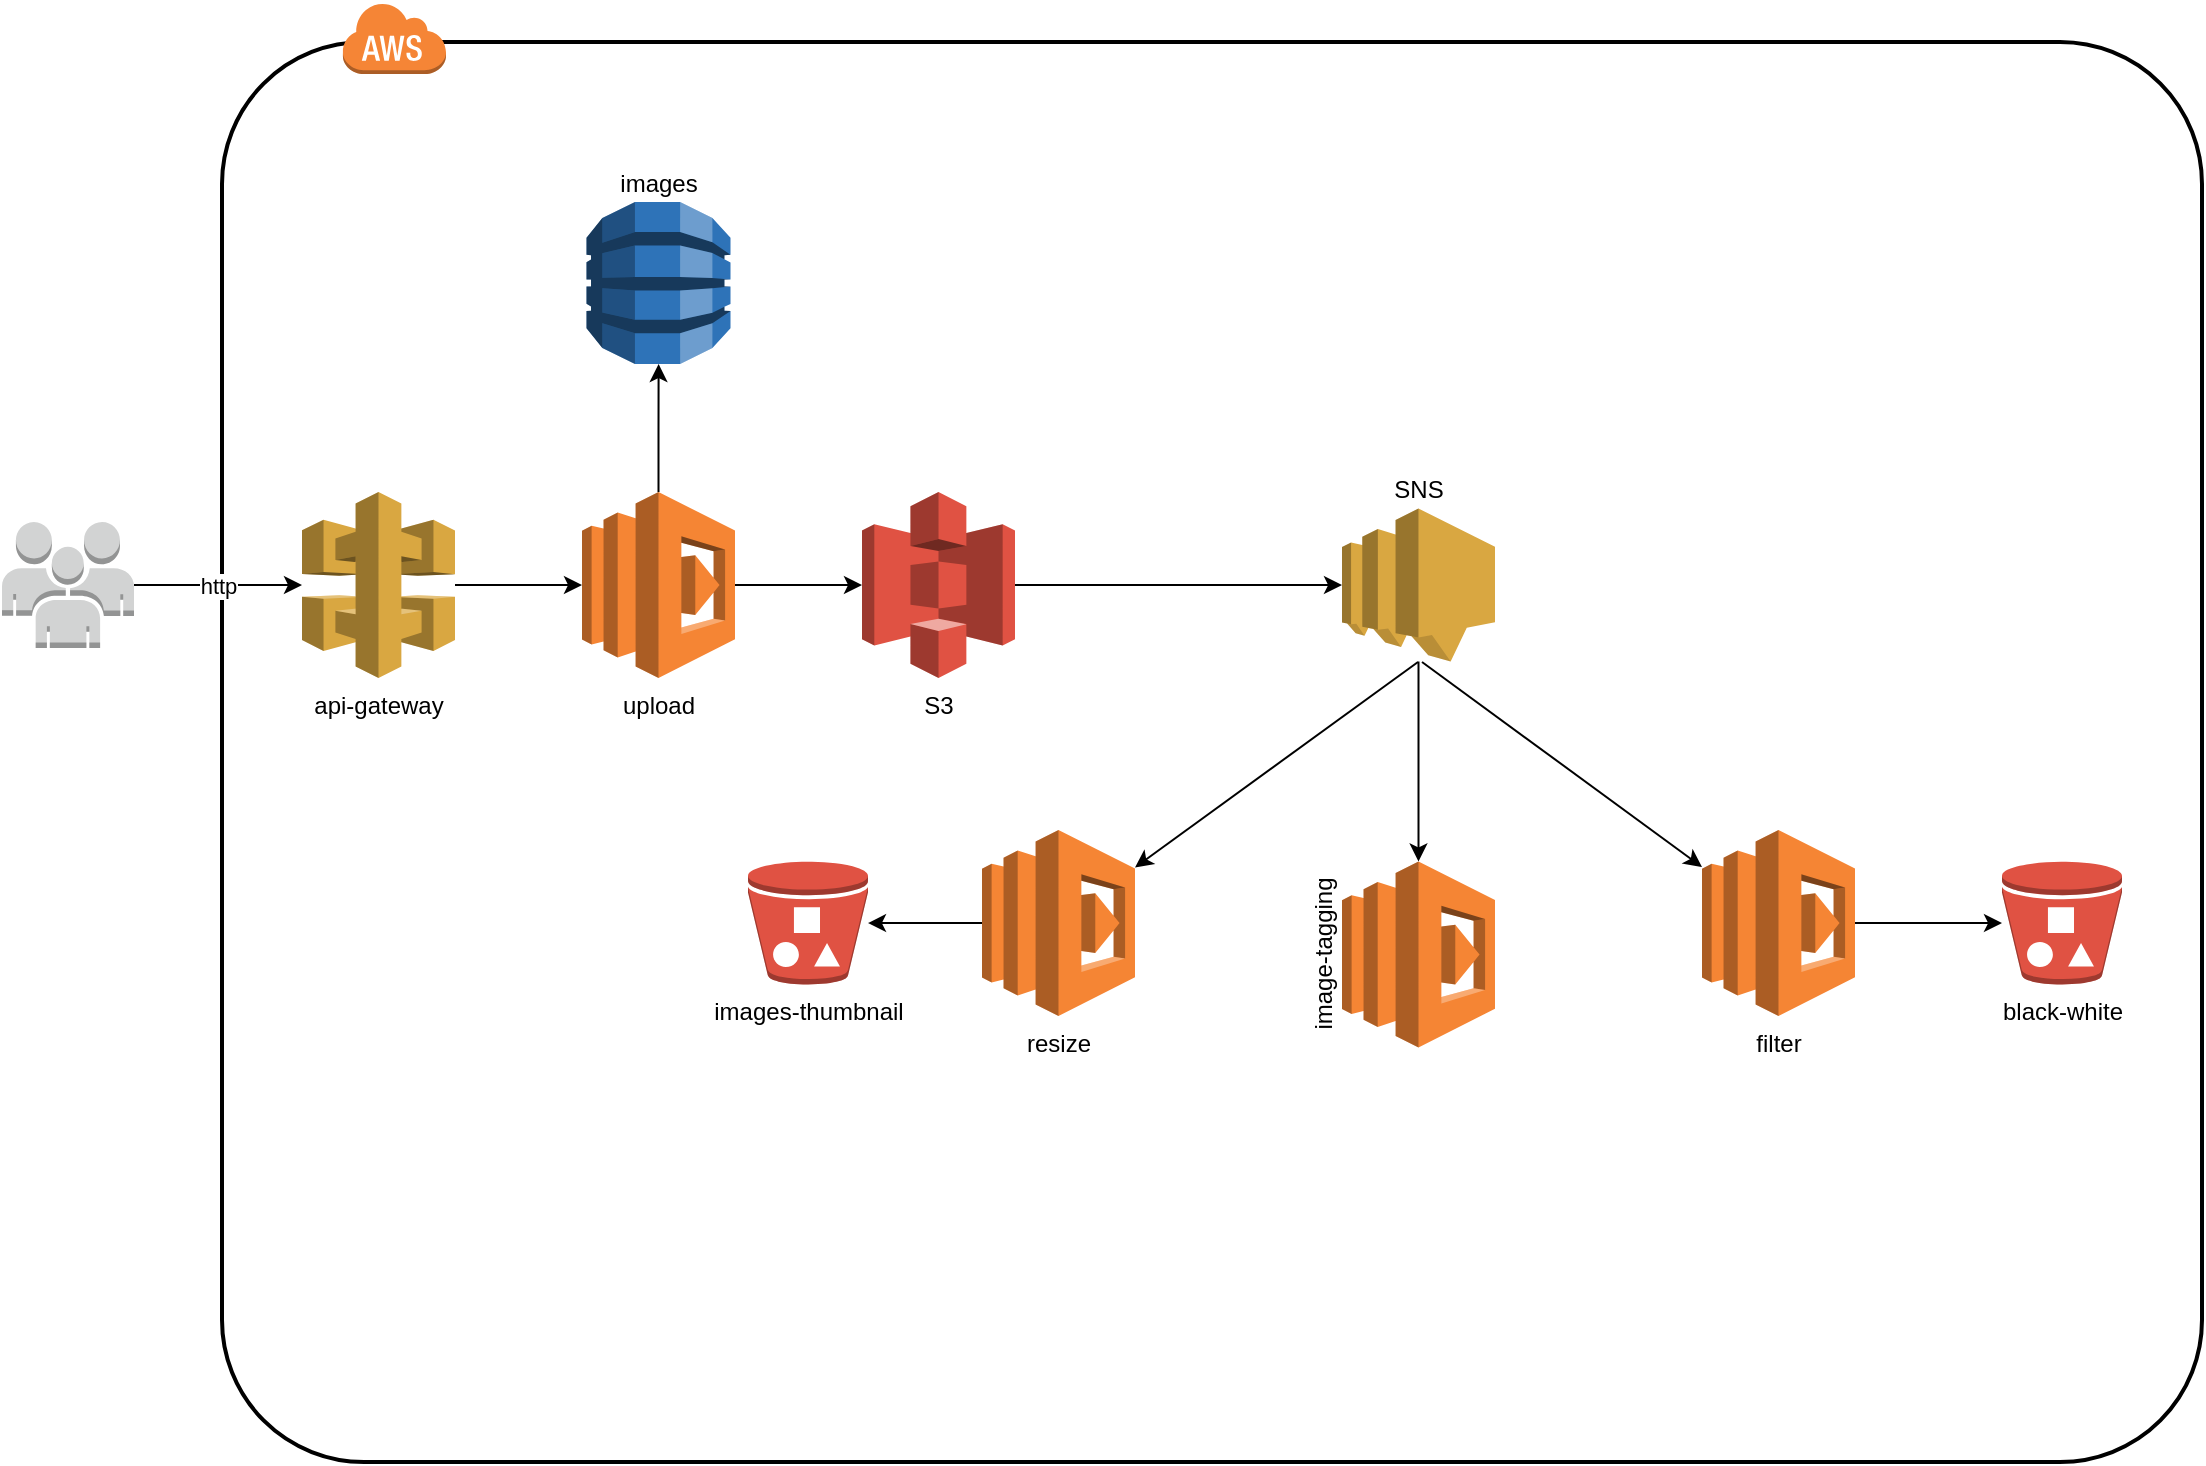 <mxfile version="13.7.7" type="github">
  <diagram id="-aYQQh7Q-vn97vLsy4oJ" name="nano-services-aws">
    <mxGraphModel dx="2946" dy="2238" grid="1" gridSize="10" guides="1" tooltips="1" connect="1" arrows="1" fold="1" page="1" pageScale="1" pageWidth="827" pageHeight="1169" math="0" shadow="0">
      <root>
        <mxCell id="0" />
        <mxCell id="1" parent="0" />
        <mxCell id="fvEfDdR4gYLFLSwETRCg-6" value="" style="rounded=1;arcSize=10;dashed=0;fillColor=none;gradientColor=none;strokeWidth=2;" parent="1" vertex="1">
          <mxGeometry x="150" y="-1070" width="990" height="710" as="geometry" />
        </mxCell>
        <mxCell id="fvEfDdR4gYLFLSwETRCg-4" value="http" style="edgeStyle=orthogonalEdgeStyle;rounded=0;orthogonalLoop=1;jettySize=auto;html=1;" parent="1" source="fvEfDdR4gYLFLSwETRCg-2" target="fvEfDdR4gYLFLSwETRCg-3" edge="1">
          <mxGeometry relative="1" as="geometry" />
        </mxCell>
        <mxCell id="fvEfDdR4gYLFLSwETRCg-2" value="" style="outlineConnect=0;dashed=0;verticalLabelPosition=bottom;verticalAlign=top;align=center;html=1;shape=mxgraph.aws3.users;fillColor=#D2D3D3;gradientColor=none;" parent="1" vertex="1">
          <mxGeometry x="40" y="-830" width="66" height="63" as="geometry" />
        </mxCell>
        <mxCell id="fvEfDdR4gYLFLSwETRCg-10" value="" style="edgeStyle=orthogonalEdgeStyle;rounded=0;orthogonalLoop=1;jettySize=auto;html=1;" parent="1" source="fvEfDdR4gYLFLSwETRCg-3" target="fvEfDdR4gYLFLSwETRCg-9" edge="1">
          <mxGeometry relative="1" as="geometry" />
        </mxCell>
        <mxCell id="fvEfDdR4gYLFLSwETRCg-3" value="api-gateway" style="outlineConnect=0;dashed=0;verticalLabelPosition=bottom;verticalAlign=top;align=center;html=1;shape=mxgraph.aws3.api_gateway;fillColor=#D9A741;gradientColor=none;" parent="1" vertex="1">
          <mxGeometry x="190" y="-845" width="76.5" height="93" as="geometry" />
        </mxCell>
        <mxCell id="fvEfDdR4gYLFLSwETRCg-5" value="images&lt;br&gt;" style="outlineConnect=0;dashed=0;verticalLabelPosition=top;verticalAlign=bottom;align=center;html=1;shape=mxgraph.aws3.dynamo_db;fillColor=#2E73B8;gradientColor=none;labelPosition=center;" parent="1" vertex="1">
          <mxGeometry x="332.25" y="-990" width="72" height="81" as="geometry" />
        </mxCell>
        <mxCell id="fvEfDdR4gYLFLSwETRCg-7" value="" style="dashed=0;html=1;shape=mxgraph.aws3.cloud;fillColor=#F58536;gradientColor=none;dashed=0;" parent="1" vertex="1">
          <mxGeometry x="210" y="-1090" width="52" height="36" as="geometry" />
        </mxCell>
        <mxCell id="fvEfDdR4gYLFLSwETRCg-11" value="" style="edgeStyle=orthogonalEdgeStyle;rounded=0;orthogonalLoop=1;jettySize=auto;html=1;" parent="1" source="fvEfDdR4gYLFLSwETRCg-9" target="fvEfDdR4gYLFLSwETRCg-5" edge="1">
          <mxGeometry relative="1" as="geometry" />
        </mxCell>
        <mxCell id="sPhgY0AEAjm4lCVbR1a6-2" value="" style="edgeStyle=orthogonalEdgeStyle;rounded=0;orthogonalLoop=1;jettySize=auto;html=1;" edge="1" parent="1" source="fvEfDdR4gYLFLSwETRCg-9" target="sPhgY0AEAjm4lCVbR1a6-1">
          <mxGeometry relative="1" as="geometry" />
        </mxCell>
        <mxCell id="fvEfDdR4gYLFLSwETRCg-9" value="upload" style="outlineConnect=0;dashed=0;verticalLabelPosition=bottom;verticalAlign=top;align=center;html=1;shape=mxgraph.aws3.lambda;fillColor=#F58534;gradientColor=none;" parent="1" vertex="1">
          <mxGeometry x="330" y="-845" width="76.5" height="93" as="geometry" />
        </mxCell>
        <mxCell id="sPhgY0AEAjm4lCVbR1a6-4" value="" style="edgeStyle=orthogonalEdgeStyle;rounded=0;orthogonalLoop=1;jettySize=auto;html=1;" edge="1" parent="1" source="sPhgY0AEAjm4lCVbR1a6-1" target="sPhgY0AEAjm4lCVbR1a6-3">
          <mxGeometry relative="1" as="geometry" />
        </mxCell>
        <mxCell id="sPhgY0AEAjm4lCVbR1a6-1" value="S3&lt;br&gt;" style="outlineConnect=0;dashed=0;verticalLabelPosition=bottom;verticalAlign=top;align=center;html=1;shape=mxgraph.aws3.s3;fillColor=#E05243;gradientColor=none;" vertex="1" parent="1">
          <mxGeometry x="470" y="-845" width="76.5" height="93" as="geometry" />
        </mxCell>
        <mxCell id="sPhgY0AEAjm4lCVbR1a6-3" value="SNS" style="outlineConnect=0;dashed=0;verticalLabelPosition=top;verticalAlign=bottom;align=center;html=1;shape=mxgraph.aws3.sns;fillColor=#D9A741;gradientColor=none;labelPosition=center;" vertex="1" parent="1">
          <mxGeometry x="710" y="-836.75" width="76.5" height="76.5" as="geometry" />
        </mxCell>
        <mxCell id="sPhgY0AEAjm4lCVbR1a6-5" value="images-thumbnail" style="outlineConnect=0;dashed=0;verticalLabelPosition=bottom;verticalAlign=top;align=center;html=1;shape=mxgraph.aws3.bucket_with_objects;fillColor=#E05243;gradientColor=none;" vertex="1" parent="1">
          <mxGeometry x="413" y="-660.25" width="60" height="61.5" as="geometry" />
        </mxCell>
        <mxCell id="sPhgY0AEAjm4lCVbR1a6-10" value="" style="edgeStyle=orthogonalEdgeStyle;rounded=0;orthogonalLoop=1;jettySize=auto;html=1;" edge="1" parent="1" source="sPhgY0AEAjm4lCVbR1a6-9" target="sPhgY0AEAjm4lCVbR1a6-5">
          <mxGeometry relative="1" as="geometry" />
        </mxCell>
        <mxCell id="sPhgY0AEAjm4lCVbR1a6-9" value="resize" style="outlineConnect=0;dashed=0;verticalLabelPosition=bottom;verticalAlign=top;align=center;html=1;shape=mxgraph.aws3.lambda;fillColor=#F58534;gradientColor=none;" vertex="1" parent="1">
          <mxGeometry x="530" y="-676" width="76.5" height="93" as="geometry" />
        </mxCell>
        <mxCell id="sPhgY0AEAjm4lCVbR1a6-11" value="image-tagging" style="outlineConnect=0;dashed=0;verticalLabelPosition=middle;verticalAlign=bottom;align=center;html=1;shape=mxgraph.aws3.lambda;fillColor=#F58534;gradientColor=none;labelPosition=left;horizontal=0;" vertex="1" parent="1">
          <mxGeometry x="710" y="-660.25" width="76.5" height="93" as="geometry" />
        </mxCell>
        <mxCell id="sPhgY0AEAjm4lCVbR1a6-17" value="" style="edgeStyle=orthogonalEdgeStyle;rounded=0;orthogonalLoop=1;jettySize=auto;html=1;" edge="1" parent="1" source="sPhgY0AEAjm4lCVbR1a6-12" target="sPhgY0AEAjm4lCVbR1a6-13">
          <mxGeometry relative="1" as="geometry" />
        </mxCell>
        <mxCell id="sPhgY0AEAjm4lCVbR1a6-12" value="filter" style="outlineConnect=0;dashed=0;verticalLabelPosition=bottom;verticalAlign=top;align=center;html=1;shape=mxgraph.aws3.lambda;fillColor=#F58534;gradientColor=none;" vertex="1" parent="1">
          <mxGeometry x="890" y="-676" width="76.5" height="93" as="geometry" />
        </mxCell>
        <mxCell id="sPhgY0AEAjm4lCVbR1a6-13" value="black-white" style="outlineConnect=0;dashed=0;verticalLabelPosition=bottom;verticalAlign=top;align=center;html=1;shape=mxgraph.aws3.bucket_with_objects;fillColor=#E05243;gradientColor=none;" vertex="1" parent="1">
          <mxGeometry x="1040" y="-660.25" width="60" height="61.5" as="geometry" />
        </mxCell>
        <mxCell id="sPhgY0AEAjm4lCVbR1a6-14" value="" style="endArrow=classic;html=1;" edge="1" parent="1" source="sPhgY0AEAjm4lCVbR1a6-3" target="sPhgY0AEAjm4lCVbR1a6-11">
          <mxGeometry width="50" height="50" relative="1" as="geometry">
            <mxPoint x="120" y="-600" as="sourcePoint" />
            <mxPoint x="170" y="-650" as="targetPoint" />
          </mxGeometry>
        </mxCell>
        <mxCell id="sPhgY0AEAjm4lCVbR1a6-15" value="" style="endArrow=classic;html=1;" edge="1" parent="1" target="sPhgY0AEAjm4lCVbR1a6-9">
          <mxGeometry width="50" height="50" relative="1" as="geometry">
            <mxPoint x="748" y="-760" as="sourcePoint" />
            <mxPoint x="680" y="-740" as="targetPoint" />
          </mxGeometry>
        </mxCell>
        <mxCell id="sPhgY0AEAjm4lCVbR1a6-16" value="" style="endArrow=classic;html=1;" edge="1" parent="1" target="sPhgY0AEAjm4lCVbR1a6-12">
          <mxGeometry width="50" height="50" relative="1" as="geometry">
            <mxPoint x="750" y="-760" as="sourcePoint" />
            <mxPoint x="890" y="-750" as="targetPoint" />
          </mxGeometry>
        </mxCell>
      </root>
    </mxGraphModel>
  </diagram>
</mxfile>
